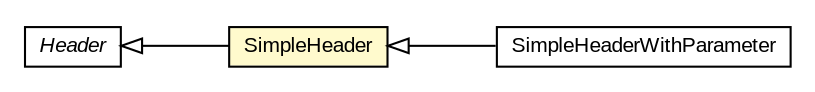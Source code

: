 #!/usr/local/bin/dot
#
# Class diagram 
# Generated by UMLGraph version R5_6-24-gf6e263 (http://www.umlgraph.org/)
#

digraph G {
	edge [fontname="arial",fontsize=10,labelfontname="arial",labelfontsize=10];
	node [fontname="arial",fontsize=10,shape=plaintext];
	nodesep=0.25;
	ranksep=0.5;
	rankdir=LR;
	// io.reinert.requestor.header.SimpleHeaderWithParameter
	c13218 [label=<<table title="io.reinert.requestor.header.SimpleHeaderWithParameter" border="0" cellborder="1" cellspacing="0" cellpadding="2" port="p" href="./SimpleHeaderWithParameter.html">
		<tr><td><table border="0" cellspacing="0" cellpadding="1">
<tr><td align="center" balign="center"> SimpleHeaderWithParameter </td></tr>
		</table></td></tr>
		</table>>, URL="./SimpleHeaderWithParameter.html", fontname="arial", fontcolor="black", fontsize=10.0];
	// io.reinert.requestor.header.SimpleHeader
	c13220 [label=<<table title="io.reinert.requestor.header.SimpleHeader" border="0" cellborder="1" cellspacing="0" cellpadding="2" port="p" bgcolor="lemonChiffon" href="./SimpleHeader.html">
		<tr><td><table border="0" cellspacing="0" cellpadding="1">
<tr><td align="center" balign="center"> SimpleHeader </td></tr>
		</table></td></tr>
		</table>>, URL="./SimpleHeader.html", fontname="arial", fontcolor="black", fontsize=10.0];
	// io.reinert.requestor.header.Header
	c13224 [label=<<table title="io.reinert.requestor.header.Header" border="0" cellborder="1" cellspacing="0" cellpadding="2" port="p" href="./Header.html">
		<tr><td><table border="0" cellspacing="0" cellpadding="1">
<tr><td align="center" balign="center"><font face="arial italic"> Header </font></td></tr>
		</table></td></tr>
		</table>>, URL="./Header.html", fontname="arial", fontcolor="black", fontsize=10.0];
	//io.reinert.requestor.header.SimpleHeaderWithParameter extends io.reinert.requestor.header.SimpleHeader
	c13220:p -> c13218:p [dir=back,arrowtail=empty];
	//io.reinert.requestor.header.SimpleHeader extends io.reinert.requestor.header.Header
	c13224:p -> c13220:p [dir=back,arrowtail=empty];
}

